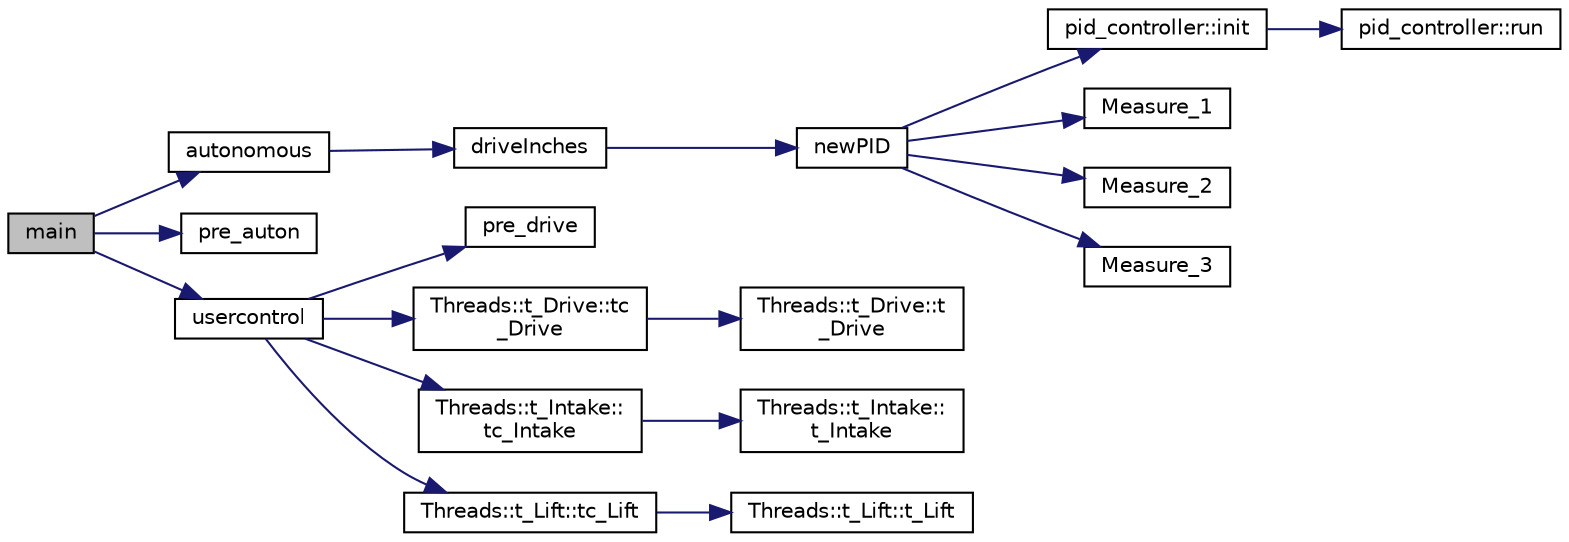 digraph "main"
{
 // LATEX_PDF_SIZE
  edge [fontname="Helvetica",fontsize="10",labelfontname="Helvetica",labelfontsize="10"];
  node [fontname="Helvetica",fontsize="10",shape=record];
  rankdir="LR";
  Node1 [label="main",height=0.2,width=0.4,color="black", fillcolor="grey75", style="filled", fontcolor="black",tooltip=" "];
  Node1 -> Node2 [color="midnightblue",fontsize="10",style="solid",fontname="Helvetica"];
  Node2 [label="autonomous",height=0.2,width=0.4,color="black", fillcolor="white", style="filled",URL="$main_8cpp.html#a3c7ca506bbc071fa740de13805b7f376",tooltip=" "];
  Node2 -> Node3 [color="midnightblue",fontsize="10",style="solid",fontname="Helvetica"];
  Node3 [label="driveInches",height=0.2,width=0.4,color="black", fillcolor="white", style="filled",URL="$auton_8h.html#acbb5befd8873b23c2074a3a85e80aee4",tooltip=" "];
  Node3 -> Node4 [color="midnightblue",fontsize="10",style="solid",fontname="Helvetica"];
  Node4 [label="newPID",height=0.2,width=0.4,color="black", fillcolor="white", style="filled",URL="$pid_8h.html#a663ddb5296c1d7ae9185d31bad693988",tooltip=" "];
  Node4 -> Node5 [color="midnightblue",fontsize="10",style="solid",fontname="Helvetica"];
  Node5 [label="pid_controller::init",height=0.2,width=0.4,color="black", fillcolor="white", style="filled",URL="$classpid__controller.html#ada4a3599d3bf79412940110618b0de54",tooltip=" "];
  Node5 -> Node6 [color="midnightblue",fontsize="10",style="solid",fontname="Helvetica"];
  Node6 [label="pid_controller::run",height=0.2,width=0.4,color="black", fillcolor="white", style="filled",URL="$classpid__controller.html#a7b2528938ce06b9dd159a495a1fcf4fe",tooltip=" "];
  Node4 -> Node7 [color="midnightblue",fontsize="10",style="solid",fontname="Helvetica"];
  Node7 [label="Measure_1",height=0.2,width=0.4,color="black", fillcolor="white", style="filled",URL="$pid_8cpp.html#a4b66cb810f283ee2b94d264f2e7efbb3",tooltip=" "];
  Node4 -> Node8 [color="midnightblue",fontsize="10",style="solid",fontname="Helvetica"];
  Node8 [label="Measure_2",height=0.2,width=0.4,color="black", fillcolor="white", style="filled",URL="$pid_8cpp.html#afea439aebefb0ab23f0be5c88d88f979",tooltip=" "];
  Node4 -> Node9 [color="midnightblue",fontsize="10",style="solid",fontname="Helvetica"];
  Node9 [label="Measure_3",height=0.2,width=0.4,color="black", fillcolor="white", style="filled",URL="$pid_8cpp.html#aacb6e7fad7c92dbd726fcdd549460daa",tooltip=" "];
  Node1 -> Node10 [color="midnightblue",fontsize="10",style="solid",fontname="Helvetica"];
  Node10 [label="pre_auton",height=0.2,width=0.4,color="black", fillcolor="white", style="filled",URL="$main_8cpp.html#ab532f0b1474225e81ebd23b2d05f7c11",tooltip=" "];
  Node1 -> Node11 [color="midnightblue",fontsize="10",style="solid",fontname="Helvetica"];
  Node11 [label="usercontrol",height=0.2,width=0.4,color="black", fillcolor="white", style="filled",URL="$main_8cpp.html#ae9fd7b96bc78ab914e706c32caa6b1c6",tooltip=" "];
  Node11 -> Node12 [color="midnightblue",fontsize="10",style="solid",fontname="Helvetica"];
  Node12 [label="pre_drive",height=0.2,width=0.4,color="black", fillcolor="white", style="filled",URL="$main_8cpp.html#a901121acb2663276f9ce5410d1ee060b",tooltip=" "];
  Node11 -> Node13 [color="midnightblue",fontsize="10",style="solid",fontname="Helvetica"];
  Node13 [label="Threads::t_Drive::tc\l_Drive",height=0.2,width=0.4,color="black", fillcolor="white", style="filled",URL="$class_threads_1_1t___drive.html#a3b14fba1e429e9fb01dbdf2428cc0b60",tooltip=" "];
  Node13 -> Node14 [color="midnightblue",fontsize="10",style="solid",fontname="Helvetica"];
  Node14 [label="Threads::t_Drive::t\l_Drive",height=0.2,width=0.4,color="black", fillcolor="white", style="filled",URL="$class_threads_1_1t___drive.html#afa11b7fbd1fc18e68258348a19f2543a",tooltip=" "];
  Node11 -> Node15 [color="midnightblue",fontsize="10",style="solid",fontname="Helvetica"];
  Node15 [label="Threads::t_Intake::\ltc_Intake",height=0.2,width=0.4,color="black", fillcolor="white", style="filled",URL="$class_threads_1_1t___intake.html#affe7c84e647abcd297f6549d55b2e9bb",tooltip=" "];
  Node15 -> Node16 [color="midnightblue",fontsize="10",style="solid",fontname="Helvetica"];
  Node16 [label="Threads::t_Intake::\lt_Intake",height=0.2,width=0.4,color="black", fillcolor="white", style="filled",URL="$class_threads_1_1t___intake.html#aa622842fd9eda20d78cea2d9b85209a6",tooltip=" "];
  Node11 -> Node17 [color="midnightblue",fontsize="10",style="solid",fontname="Helvetica"];
  Node17 [label="Threads::t_Lift::tc_Lift",height=0.2,width=0.4,color="black", fillcolor="white", style="filled",URL="$class_threads_1_1t___lift.html#a0fcd12ce89a3bc699b9abb325c048fc3",tooltip=" "];
  Node17 -> Node18 [color="midnightblue",fontsize="10",style="solid",fontname="Helvetica"];
  Node18 [label="Threads::t_Lift::t_Lift",height=0.2,width=0.4,color="black", fillcolor="white", style="filled",URL="$class_threads_1_1t___lift.html#a8f3c947ece4d292effb863020e23c835",tooltip=" "];
}
